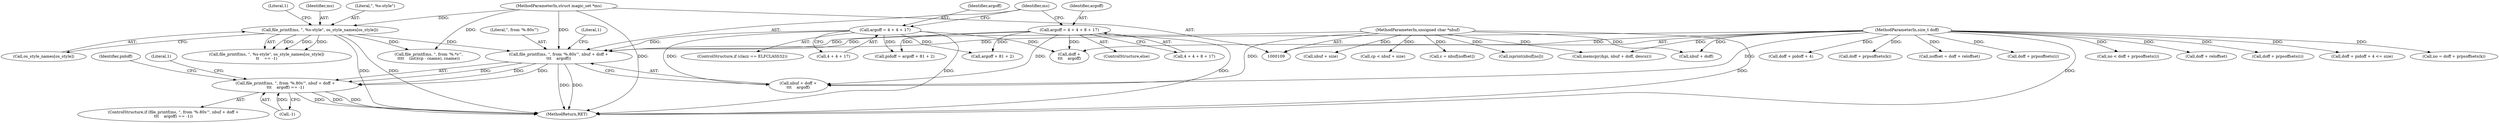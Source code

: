 digraph "0_file_2858eaf99f6cc5aae129bcbf1e24ad160240185f@pointer" {
"1000303" [label="(Call,file_printf(ms, \", from '%.80s'\", nbuf + doff +\n\t\t\t    argoff))"];
"1000216" [label="(Call,file_printf(ms, \", %s-style\", os_style_names[os_style]))"];
"1000110" [label="(MethodParameterIn,struct magic_set *ms)"];
"1000111" [label="(MethodParameterIn,unsigned char *nbuf)"];
"1000117" [label="(MethodParameterIn,size_t doff)"];
"1000284" [label="(Call,argoff = 4 + 4 + 17)"];
"1000292" [label="(Call,argoff = 4 + 4 + 8 + 17)"];
"1000302" [label="(Call,file_printf(ms, \", from '%.80s'\", nbuf + doff +\n\t\t\t    argoff) == -1)"];
"1000488" [label="(Call,doff + prpsoffsets(i))"];
"1000472" [label="(Call,isprint(nbuf[no]))"];
"1000292" [label="(Call,argoff = 4 + 4 + 8 + 17)"];
"1000312" [label="(Literal,1)"];
"1000254" [label="(Call,nbuf + doff)"];
"1000301" [label="(ControlStructure,if (file_printf(ms, \", from '%.80s'\", nbuf + doff +\n\t\t\t    argoff) == -1))"];
"1000499" [label="(Call,nbuf + size)"];
"1000323" [label="(Call,doff + pidoff + 4 <= size)"];
"1000303" [label="(Call,file_printf(ms, \", from '%.80s'\", nbuf + doff +\n\t\t\t    argoff))"];
"1000314" [label="(Literal,1)"];
"1000454" [label="(Call,no = doff + prpsoffsets(k))"];
"1000286" [label="(Call,4 + 4 + 17)"];
"1000219" [label="(Call,os_style_names[os_style])"];
"1000291" [label="(ControlStructure,else)"];
"1000218" [label="(Literal,\", %s-style\")"];
"1000285" [label="(Identifier,argoff)"];
"1000316" [label="(Identifier,pidoff)"];
"1000324" [label="(Call,doff + pidoff + 4)"];
"1000251" [label="(Call,memcpy(&pi, nbuf + doff, descsz))"];
"1000456" [label="(Call,doff + prpsoffsets(k))"];
"1000302" [label="(Call,file_printf(ms, \", from '%.80s'\", nbuf + doff +\n\t\t\t    argoff) == -1)"];
"1000223" [label="(Literal,1)"];
"1000315" [label="(Call,pidoff = argoff + 81 + 2)"];
"1000110" [label="(MethodParameterIn,struct magic_set *ms)"];
"1000117" [label="(MethodParameterIn,size_t doff)"];
"1000370" [label="(Call,noffset = doff + reloffset)"];
"1000462" [label="(Call,doff + prpsoffsets(i))"];
"1000111" [label="(MethodParameterIn,unsigned char *nbuf)"];
"1000217" [label="(Identifier,ms)"];
"1000294" [label="(Call,4 + 4 + 8 + 17)"];
"1000497" [label="(Call,cp < nbuf + size)"];
"1000311" [label="(Call,-1)"];
"1000215" [label="(Call,file_printf(ms, \", %s-style\", os_style_names[os_style])\n\t\t    == -1)"];
"1000308" [label="(Call,doff +\n\t\t\t    argoff)"];
"1000460" [label="(Call,no < doff + prpsoffsets(i))"];
"1000305" [label="(Literal,\", from '%.80s'\")"];
"1000525" [label="(Call,file_printf(ms, \", from '%.*s'\",\n\t\t\t\t    (int)(cp - cname), cname))"];
"1000280" [label="(ControlStructure,if (clazz == ELFCLASS32))"];
"1000548" [label="(MethodReturn,RET)"];
"1000317" [label="(Call,argoff + 81 + 2)"];
"1000284" [label="(Call,argoff = 4 + 4 + 17)"];
"1000216" [label="(Call,file_printf(ms, \", %s-style\", os_style_names[os_style]))"];
"1000304" [label="(Identifier,ms)"];
"1000372" [label="(Call,doff + reloffset)"];
"1000293" [label="(Identifier,argoff)"];
"1000306" [label="(Call,nbuf + doff +\n\t\t\t    argoff)"];
"1000402" [label="(Call,c = nbuf[noffset])"];
"1000303" -> "1000302"  [label="AST: "];
"1000303" -> "1000306"  [label="CFG: "];
"1000304" -> "1000303"  [label="AST: "];
"1000305" -> "1000303"  [label="AST: "];
"1000306" -> "1000303"  [label="AST: "];
"1000312" -> "1000303"  [label="CFG: "];
"1000303" -> "1000548"  [label="DDG: "];
"1000303" -> "1000548"  [label="DDG: "];
"1000303" -> "1000302"  [label="DDG: "];
"1000303" -> "1000302"  [label="DDG: "];
"1000303" -> "1000302"  [label="DDG: "];
"1000216" -> "1000303"  [label="DDG: "];
"1000110" -> "1000303"  [label="DDG: "];
"1000111" -> "1000303"  [label="DDG: "];
"1000117" -> "1000303"  [label="DDG: "];
"1000284" -> "1000303"  [label="DDG: "];
"1000292" -> "1000303"  [label="DDG: "];
"1000216" -> "1000215"  [label="AST: "];
"1000216" -> "1000219"  [label="CFG: "];
"1000217" -> "1000216"  [label="AST: "];
"1000218" -> "1000216"  [label="AST: "];
"1000219" -> "1000216"  [label="AST: "];
"1000223" -> "1000216"  [label="CFG: "];
"1000216" -> "1000548"  [label="DDG: "];
"1000216" -> "1000548"  [label="DDG: "];
"1000216" -> "1000215"  [label="DDG: "];
"1000216" -> "1000215"  [label="DDG: "];
"1000216" -> "1000215"  [label="DDG: "];
"1000110" -> "1000216"  [label="DDG: "];
"1000216" -> "1000525"  [label="DDG: "];
"1000110" -> "1000109"  [label="AST: "];
"1000110" -> "1000548"  [label="DDG: "];
"1000110" -> "1000525"  [label="DDG: "];
"1000111" -> "1000109"  [label="AST: "];
"1000111" -> "1000548"  [label="DDG: "];
"1000111" -> "1000251"  [label="DDG: "];
"1000111" -> "1000254"  [label="DDG: "];
"1000111" -> "1000306"  [label="DDG: "];
"1000111" -> "1000402"  [label="DDG: "];
"1000111" -> "1000472"  [label="DDG: "];
"1000111" -> "1000497"  [label="DDG: "];
"1000111" -> "1000499"  [label="DDG: "];
"1000117" -> "1000109"  [label="AST: "];
"1000117" -> "1000548"  [label="DDG: "];
"1000117" -> "1000251"  [label="DDG: "];
"1000117" -> "1000254"  [label="DDG: "];
"1000117" -> "1000306"  [label="DDG: "];
"1000117" -> "1000308"  [label="DDG: "];
"1000117" -> "1000323"  [label="DDG: "];
"1000117" -> "1000324"  [label="DDG: "];
"1000117" -> "1000370"  [label="DDG: "];
"1000117" -> "1000372"  [label="DDG: "];
"1000117" -> "1000454"  [label="DDG: "];
"1000117" -> "1000456"  [label="DDG: "];
"1000117" -> "1000460"  [label="DDG: "];
"1000117" -> "1000462"  [label="DDG: "];
"1000117" -> "1000488"  [label="DDG: "];
"1000284" -> "1000280"  [label="AST: "];
"1000284" -> "1000286"  [label="CFG: "];
"1000285" -> "1000284"  [label="AST: "];
"1000286" -> "1000284"  [label="AST: "];
"1000304" -> "1000284"  [label="CFG: "];
"1000284" -> "1000548"  [label="DDG: "];
"1000284" -> "1000306"  [label="DDG: "];
"1000284" -> "1000308"  [label="DDG: "];
"1000284" -> "1000315"  [label="DDG: "];
"1000284" -> "1000317"  [label="DDG: "];
"1000292" -> "1000291"  [label="AST: "];
"1000292" -> "1000294"  [label="CFG: "];
"1000293" -> "1000292"  [label="AST: "];
"1000294" -> "1000292"  [label="AST: "];
"1000304" -> "1000292"  [label="CFG: "];
"1000292" -> "1000548"  [label="DDG: "];
"1000292" -> "1000306"  [label="DDG: "];
"1000292" -> "1000308"  [label="DDG: "];
"1000292" -> "1000315"  [label="DDG: "];
"1000292" -> "1000317"  [label="DDG: "];
"1000302" -> "1000301"  [label="AST: "];
"1000302" -> "1000311"  [label="CFG: "];
"1000311" -> "1000302"  [label="AST: "];
"1000314" -> "1000302"  [label="CFG: "];
"1000316" -> "1000302"  [label="CFG: "];
"1000302" -> "1000548"  [label="DDG: "];
"1000302" -> "1000548"  [label="DDG: "];
"1000302" -> "1000548"  [label="DDG: "];
"1000311" -> "1000302"  [label="DDG: "];
}
